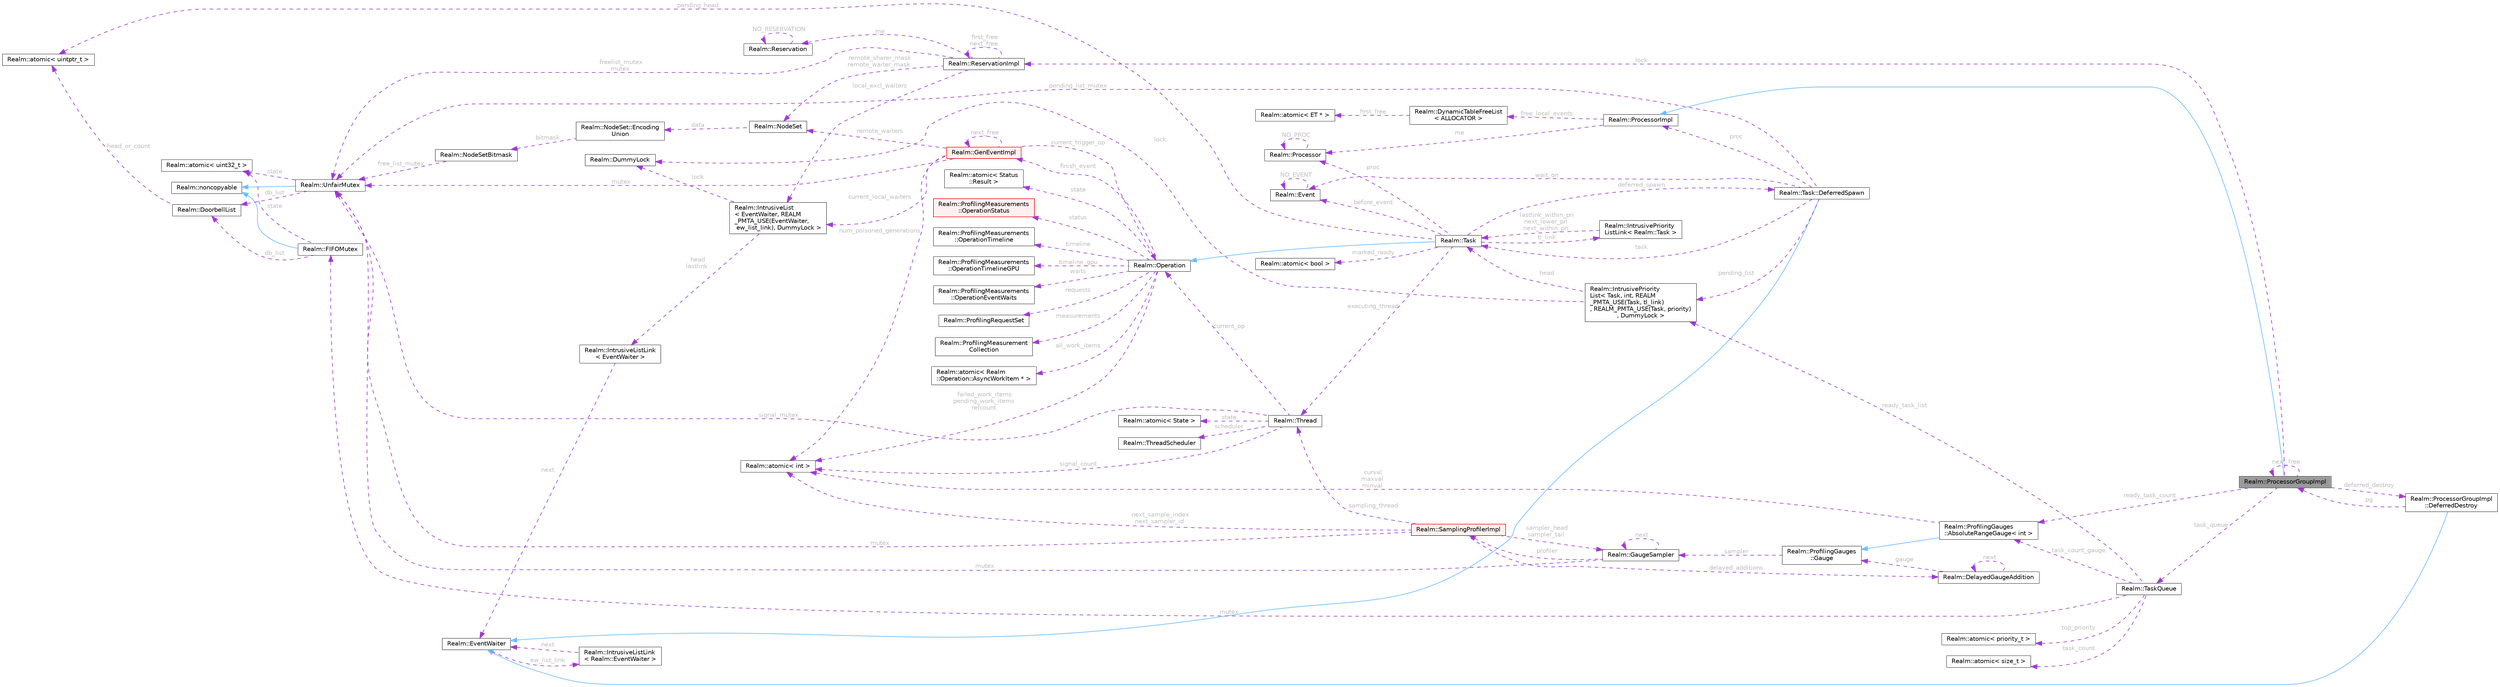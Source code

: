 digraph "Realm::ProcessorGroupImpl"
{
 // LATEX_PDF_SIZE
  bgcolor="transparent";
  edge [fontname=Helvetica,fontsize=10,labelfontname=Helvetica,labelfontsize=10];
  node [fontname=Helvetica,fontsize=10,shape=box,height=0.2,width=0.4];
  rankdir="LR";
  Node1 [id="Node000001",label="Realm::ProcessorGroupImpl",height=0.2,width=0.4,color="gray40", fillcolor="grey60", style="filled", fontcolor="black",tooltip=" "];
  Node2 -> Node1 [id="edge1_Node000001_Node000002",dir="back",color="steelblue1",style="solid",tooltip=" "];
  Node2 [id="Node000002",label="Realm::ProcessorImpl",height=0.2,width=0.4,color="gray40", fillcolor="white", style="filled",URL="$classRealm_1_1ProcessorImpl.html",tooltip=" "];
  Node3 -> Node2 [id="edge2_Node000002_Node000003",dir="back",color="darkorchid3",style="dashed",tooltip=" ",label=" free_local_events",fontcolor="grey" ];
  Node3 [id="Node000003",label="Realm::DynamicTableFreeList\l\< ALLOCATOR \>",height=0.2,width=0.4,color="gray40", fillcolor="white", style="filled",URL="$classRealm_1_1DynamicTableFreeList.html",tooltip=" "];
  Node4 -> Node3 [id="edge3_Node000003_Node000004",dir="back",color="darkorchid3",style="dashed",tooltip=" ",label=" first_free",fontcolor="grey" ];
  Node4 [id="Node000004",label="Realm::atomic\< ET * \>",height=0.2,width=0.4,color="gray40", fillcolor="white", style="filled",URL="$classRealm_1_1atomic.html",tooltip=" "];
  Node5 -> Node2 [id="edge4_Node000002_Node000005",dir="back",color="darkorchid3",style="dashed",tooltip=" ",label=" me",fontcolor="grey" ];
  Node5 [id="Node000005",label="Realm::Processor",height=0.2,width=0.4,color="gray40", fillcolor="white", style="filled",URL="$classRealm_1_1Processor.html",tooltip=" "];
  Node5 -> Node5 [id="edge5_Node000005_Node000005",dir="back",color="darkorchid3",style="dashed",tooltip=" ",label=" NO_PROC",fontcolor="grey" ];
  Node6 -> Node1 [id="edge6_Node000001_Node000006",dir="back",color="darkorchid3",style="dashed",tooltip=" ",label=" lock",fontcolor="grey" ];
  Node6 [id="Node000006",label="Realm::ReservationImpl",height=0.2,width=0.4,color="gray40", fillcolor="white", style="filled",URL="$classRealm_1_1ReservationImpl.html",tooltip=" "];
  Node7 -> Node6 [id="edge7_Node000006_Node000007",dir="back",color="darkorchid3",style="dashed",tooltip=" ",label=" me",fontcolor="grey" ];
  Node7 [id="Node000007",label="Realm::Reservation",height=0.2,width=0.4,color="gray40", fillcolor="white", style="filled",URL="$classRealm_1_1Reservation.html",tooltip=" "];
  Node7 -> Node7 [id="edge8_Node000007_Node000007",dir="back",color="darkorchid3",style="dashed",tooltip=" ",label=" NO_RESERVATION",fontcolor="grey" ];
  Node8 -> Node6 [id="edge9_Node000006_Node000008",dir="back",color="darkorchid3",style="dashed",tooltip=" ",label=" freelist_mutex\nmutex",fontcolor="grey" ];
  Node8 [id="Node000008",label="Realm::UnfairMutex",height=0.2,width=0.4,color="gray40", fillcolor="white", style="filled",URL="$classRealm_1_1UnfairMutex.html",tooltip=" "];
  Node9 -> Node8 [id="edge10_Node000008_Node000009",dir="back",color="steelblue1",style="solid",tooltip=" "];
  Node9 [id="Node000009",label="Realm::noncopyable",height=0.2,width=0.4,color="gray40", fillcolor="white", style="filled",URL="$classRealm_1_1noncopyable.html",tooltip=" "];
  Node10 -> Node8 [id="edge11_Node000008_Node000010",dir="back",color="darkorchid3",style="dashed",tooltip=" ",label=" state",fontcolor="grey" ];
  Node10 [id="Node000010",label="Realm::atomic\< uint32_t \>",height=0.2,width=0.4,color="gray40", fillcolor="white", style="filled",URL="$classRealm_1_1atomic.html",tooltip=" "];
  Node11 -> Node8 [id="edge12_Node000008_Node000011",dir="back",color="darkorchid3",style="dashed",tooltip=" ",label=" db_list",fontcolor="grey" ];
  Node11 [id="Node000011",label="Realm::DoorbellList",height=0.2,width=0.4,color="gray40", fillcolor="white", style="filled",URL="$classRealm_1_1DoorbellList.html",tooltip=" "];
  Node12 -> Node11 [id="edge13_Node000011_Node000012",dir="back",color="darkorchid3",style="dashed",tooltip=" ",label=" head_or_count",fontcolor="grey" ];
  Node12 [id="Node000012",label="Realm::atomic\< uintptr_t \>",height=0.2,width=0.4,color="gray40", fillcolor="white", style="filled",URL="$classRealm_1_1atomic.html",tooltip=" "];
  Node13 -> Node6 [id="edge14_Node000006_Node000013",dir="back",color="darkorchid3",style="dashed",tooltip=" ",label=" remote_sharer_mask\nremote_waiter_mask",fontcolor="grey" ];
  Node13 [id="Node000013",label="Realm::NodeSet",height=0.2,width=0.4,color="gray40", fillcolor="white", style="filled",URL="$classRealm_1_1NodeSet.html",tooltip=" "];
  Node14 -> Node13 [id="edge15_Node000013_Node000014",dir="back",color="darkorchid3",style="dashed",tooltip=" ",label=" data",fontcolor="grey" ];
  Node14 [id="Node000014",label="Realm::NodeSet::Encoding\lUnion",height=0.2,width=0.4,color="gray40", fillcolor="white", style="filled",URL="$unionRealm_1_1NodeSet_1_1EncodingUnion.html",tooltip=" "];
  Node15 -> Node14 [id="edge16_Node000014_Node000015",dir="back",color="darkorchid3",style="dashed",tooltip=" ",label=" bitmask",fontcolor="grey" ];
  Node15 [id="Node000015",label="Realm::NodeSetBitmask",height=0.2,width=0.4,color="gray40", fillcolor="white", style="filled",URL="$classRealm_1_1NodeSetBitmask.html",tooltip=" "];
  Node8 -> Node15 [id="edge17_Node000015_Node000008",dir="back",color="darkorchid3",style="dashed",tooltip=" ",label=" free_list_mutex",fontcolor="grey" ];
  Node16 -> Node6 [id="edge18_Node000006_Node000016",dir="back",color="darkorchid3",style="dashed",tooltip=" ",label=" local_excl_waiters",fontcolor="grey" ];
  Node16 [id="Node000016",label="Realm::IntrusiveList\l\< EventWaiter, REALM\l_PMTA_USE(EventWaiter,\l ew_list_link), DummyLock \>",height=0.2,width=0.4,color="gray40", fillcolor="white", style="filled",URL="$classRealm_1_1IntrusiveList.html",tooltip=" "];
  Node17 -> Node16 [id="edge19_Node000016_Node000017",dir="back",color="darkorchid3",style="dashed",tooltip=" ",label=" lock",fontcolor="grey" ];
  Node17 [id="Node000017",label="Realm::DummyLock",height=0.2,width=0.4,color="gray40", fillcolor="white", style="filled",URL="$classRealm_1_1DummyLock.html",tooltip=" "];
  Node18 -> Node16 [id="edge20_Node000016_Node000018",dir="back",color="darkorchid3",style="dashed",tooltip=" ",label=" head\nlastlink",fontcolor="grey" ];
  Node18 [id="Node000018",label="Realm::IntrusiveListLink\l\< EventWaiter \>",height=0.2,width=0.4,color="gray40", fillcolor="white", style="filled",URL="$structRealm_1_1IntrusiveListLink.html",tooltip=" "];
  Node19 -> Node18 [id="edge21_Node000018_Node000019",dir="back",color="darkorchid3",style="dashed",tooltip=" ",label=" next",fontcolor="grey" ];
  Node19 [id="Node000019",label="Realm::EventWaiter",height=0.2,width=0.4,color="gray40", fillcolor="white", style="filled",URL="$classRealm_1_1EventWaiter.html",tooltip=" "];
  Node20 -> Node19 [id="edge22_Node000019_Node000020",dir="back",color="darkorchid3",style="dashed",tooltip=" ",label=" ew_list_link",fontcolor="grey" ];
  Node20 [id="Node000020",label="Realm::IntrusiveListLink\l\< Realm::EventWaiter \>",height=0.2,width=0.4,color="gray40", fillcolor="white", style="filled",URL="$structRealm_1_1IntrusiveListLink.html",tooltip=" "];
  Node19 -> Node20 [id="edge23_Node000020_Node000019",dir="back",color="darkorchid3",style="dashed",tooltip=" ",label=" next",fontcolor="grey" ];
  Node6 -> Node6 [id="edge24_Node000006_Node000006",dir="back",color="darkorchid3",style="dashed",tooltip=" ",label=" first_free\nnext_free",fontcolor="grey" ];
  Node1 -> Node1 [id="edge25_Node000001_Node000001",dir="back",color="darkorchid3",style="dashed",tooltip=" ",label=" next_free",fontcolor="grey" ];
  Node21 -> Node1 [id="edge26_Node000001_Node000021",dir="back",color="darkorchid3",style="dashed",tooltip=" ",label=" task_queue",fontcolor="grey" ];
  Node21 [id="Node000021",label="Realm::TaskQueue",height=0.2,width=0.4,color="gray40", fillcolor="white", style="filled",URL="$classRealm_1_1TaskQueue.html",tooltip=" "];
  Node22 -> Node21 [id="edge27_Node000021_Node000022",dir="back",color="darkorchid3",style="dashed",tooltip=" ",label=" top_priority",fontcolor="grey" ];
  Node22 [id="Node000022",label="Realm::atomic\< priority_t \>",height=0.2,width=0.4,color="gray40", fillcolor="white", style="filled",URL="$classRealm_1_1atomic.html",tooltip=" "];
  Node23 -> Node21 [id="edge28_Node000021_Node000023",dir="back",color="darkorchid3",style="dashed",tooltip=" ",label=" task_count",fontcolor="grey" ];
  Node23 [id="Node000023",label="Realm::atomic\< size_t \>",height=0.2,width=0.4,color="gray40", fillcolor="white", style="filled",URL="$classRealm_1_1atomic.html",tooltip=" "];
  Node24 -> Node21 [id="edge29_Node000021_Node000024",dir="back",color="darkorchid3",style="dashed",tooltip=" ",label=" mutex",fontcolor="grey" ];
  Node24 [id="Node000024",label="Realm::FIFOMutex",height=0.2,width=0.4,color="gray40", fillcolor="white", style="filled",URL="$classRealm_1_1FIFOMutex.html",tooltip=" "];
  Node9 -> Node24 [id="edge30_Node000024_Node000009",dir="back",color="steelblue1",style="solid",tooltip=" "];
  Node10 -> Node24 [id="edge31_Node000024_Node000010",dir="back",color="darkorchid3",style="dashed",tooltip=" ",label=" state",fontcolor="grey" ];
  Node11 -> Node24 [id="edge32_Node000024_Node000011",dir="back",color="darkorchid3",style="dashed",tooltip=" ",label=" db_list",fontcolor="grey" ];
  Node25 -> Node21 [id="edge33_Node000021_Node000025",dir="back",color="darkorchid3",style="dashed",tooltip=" ",label=" ready_task_list",fontcolor="grey" ];
  Node25 [id="Node000025",label="Realm::IntrusivePriority\lList\< Task, int, REALM\l_PMTA_USE(Task, tl_link)\l, REALM_PMTA_USE(Task, priority)\l, DummyLock \>",height=0.2,width=0.4,color="gray40", fillcolor="white", style="filled",URL="$classRealm_1_1IntrusivePriorityList.html",tooltip=" "];
  Node17 -> Node25 [id="edge34_Node000025_Node000017",dir="back",color="darkorchid3",style="dashed",tooltip=" ",label=" lock",fontcolor="grey" ];
  Node26 -> Node25 [id="edge35_Node000025_Node000026",dir="back",color="darkorchid3",style="dashed",tooltip=" ",label=" head",fontcolor="grey" ];
  Node26 [id="Node000026",label="Realm::Task",height=0.2,width=0.4,color="gray40", fillcolor="white", style="filled",URL="$classRealm_1_1Task.html",tooltip=" "];
  Node27 -> Node26 [id="edge36_Node000026_Node000027",dir="back",color="steelblue1",style="solid",tooltip=" "];
  Node27 [id="Node000027",label="Realm::Operation",height=0.2,width=0.4,color="gray40", fillcolor="white", style="filled",URL="$classRealm_1_1Operation.html",tooltip=" "];
  Node28 -> Node27 [id="edge37_Node000027_Node000028",dir="back",color="darkorchid3",style="dashed",tooltip=" ",label=" finish_event",fontcolor="grey" ];
  Node28 [id="Node000028",label="Realm::GenEventImpl",height=0.2,width=0.4,color="red", fillcolor="#FFF0F0", style="filled",URL="$classRealm_1_1GenEventImpl.html",tooltip=" "];
  Node33 -> Node28 [id="edge38_Node000028_Node000033",dir="back",color="darkorchid3",style="dashed",tooltip=" ",label=" num_poisoned_generations",fontcolor="grey" ];
  Node33 [id="Node000033",label="Realm::atomic\< int \>",height=0.2,width=0.4,color="gray40", fillcolor="white", style="filled",URL="$classRealm_1_1atomic.html",tooltip=" "];
  Node28 -> Node28 [id="edge39_Node000028_Node000028",dir="back",color="darkorchid3",style="dashed",tooltip=" ",label=" next_free",fontcolor="grey" ];
  Node8 -> Node28 [id="edge40_Node000028_Node000008",dir="back",color="darkorchid3",style="dashed",tooltip=" ",label=" mutex",fontcolor="grey" ];
  Node27 -> Node28 [id="edge41_Node000028_Node000027",dir="back",color="darkorchid3",style="dashed",tooltip=" ",label=" current_trigger_op",fontcolor="grey" ];
  Node16 -> Node28 [id="edge42_Node000028_Node000016",dir="back",color="darkorchid3",style="dashed",tooltip=" ",label=" current_local_waiters",fontcolor="grey" ];
  Node13 -> Node28 [id="edge43_Node000028_Node000013",dir="back",color="darkorchid3",style="dashed",tooltip=" ",label=" remote_waiters",fontcolor="grey" ];
  Node33 -> Node27 [id="edge44_Node000027_Node000033",dir="back",color="darkorchid3",style="dashed",tooltip=" ",label=" failed_work_items\npending_work_items\nrefcount",fontcolor="grey" ];
  Node46 -> Node27 [id="edge45_Node000027_Node000046",dir="back",color="darkorchid3",style="dashed",tooltip=" ",label=" state",fontcolor="grey" ];
  Node46 [id="Node000046",label="Realm::atomic\< Status\l::Result \>",height=0.2,width=0.4,color="gray40", fillcolor="white", style="filled",URL="$classRealm_1_1atomic.html",tooltip=" "];
  Node47 -> Node27 [id="edge46_Node000027_Node000047",dir="back",color="darkorchid3",style="dashed",tooltip=" ",label=" status",fontcolor="grey" ];
  Node47 [id="Node000047",label="Realm::ProfilingMeasurements\l::OperationStatus",height=0.2,width=0.4,color="red", fillcolor="#FFF0F0", style="filled",URL="$structRealm_1_1ProfilingMeasurements_1_1OperationStatus.html",tooltip=" "];
  Node50 -> Node27 [id="edge47_Node000027_Node000050",dir="back",color="darkorchid3",style="dashed",tooltip=" ",label=" timeline",fontcolor="grey" ];
  Node50 [id="Node000050",label="Realm::ProfilingMeasurements\l::OperationTimeline",height=0.2,width=0.4,color="gray40", fillcolor="white", style="filled",URL="$structRealm_1_1ProfilingMeasurements_1_1OperationTimeline.html",tooltip=" "];
  Node51 -> Node27 [id="edge48_Node000027_Node000051",dir="back",color="darkorchid3",style="dashed",tooltip=" ",label=" timeline_gpu",fontcolor="grey" ];
  Node51 [id="Node000051",label="Realm::ProfilingMeasurements\l::OperationTimelineGPU",height=0.2,width=0.4,color="gray40", fillcolor="white", style="filled",URL="$structRealm_1_1ProfilingMeasurements_1_1OperationTimelineGPU.html",tooltip=" "];
  Node52 -> Node27 [id="edge49_Node000027_Node000052",dir="back",color="darkorchid3",style="dashed",tooltip=" ",label=" waits",fontcolor="grey" ];
  Node52 [id="Node000052",label="Realm::ProfilingMeasurements\l::OperationEventWaits",height=0.2,width=0.4,color="gray40", fillcolor="white", style="filled",URL="$structRealm_1_1ProfilingMeasurements_1_1OperationEventWaits.html",tooltip=" "];
  Node53 -> Node27 [id="edge50_Node000027_Node000053",dir="back",color="darkorchid3",style="dashed",tooltip=" ",label=" requests",fontcolor="grey" ];
  Node53 [id="Node000053",label="Realm::ProfilingRequestSet",height=0.2,width=0.4,color="gray40", fillcolor="white", style="filled",URL="$classRealm_1_1ProfilingRequestSet.html",tooltip=" "];
  Node54 -> Node27 [id="edge51_Node000027_Node000054",dir="back",color="darkorchid3",style="dashed",tooltip=" ",label=" measurements",fontcolor="grey" ];
  Node54 [id="Node000054",label="Realm::ProfilingMeasurement\lCollection",height=0.2,width=0.4,color="gray40", fillcolor="white", style="filled",URL="$classRealm_1_1ProfilingMeasurementCollection.html",tooltip=" "];
  Node55 -> Node27 [id="edge52_Node000027_Node000055",dir="back",color="darkorchid3",style="dashed",tooltip=" ",label=" all_work_items",fontcolor="grey" ];
  Node55 [id="Node000055",label="Realm::atomic\< Realm\l::Operation::AsyncWorkItem * \>",height=0.2,width=0.4,color="gray40", fillcolor="white", style="filled",URL="$classRealm_1_1atomic.html",tooltip=" "];
  Node5 -> Node26 [id="edge53_Node000026_Node000005",dir="back",color="darkorchid3",style="dashed",tooltip=" ",label=" proc",fontcolor="grey" ];
  Node56 -> Node26 [id="edge54_Node000026_Node000056",dir="back",color="darkorchid3",style="dashed",tooltip=" ",label=" before_event",fontcolor="grey" ];
  Node56 [id="Node000056",label="Realm::Event",height=0.2,width=0.4,color="gray40", fillcolor="white", style="filled",URL="$classRealm_1_1Event.html",tooltip=" "];
  Node56 -> Node56 [id="edge55_Node000056_Node000056",dir="back",color="darkorchid3",style="dashed",tooltip=" ",label=" NO_EVENT",fontcolor="grey" ];
  Node57 -> Node26 [id="edge56_Node000026_Node000057",dir="back",color="darkorchid3",style="dashed",tooltip=" ",label=" tl_link",fontcolor="grey" ];
  Node57 [id="Node000057",label="Realm::IntrusivePriority\lListLink\< Realm::Task \>",height=0.2,width=0.4,color="gray40", fillcolor="white", style="filled",URL="$structRealm_1_1IntrusivePriorityListLink.html",tooltip=" "];
  Node26 -> Node57 [id="edge57_Node000057_Node000026",dir="back",color="darkorchid3",style="dashed",tooltip=" ",label=" lastlink_within_pri\nnext_lower_pri\nnext_within_pri",fontcolor="grey" ];
  Node58 -> Node26 [id="edge58_Node000026_Node000058",dir="back",color="darkorchid3",style="dashed",tooltip=" ",label=" deferred_spawn",fontcolor="grey" ];
  Node58 [id="Node000058",label="Realm::Task::DeferredSpawn",height=0.2,width=0.4,color="gray40", fillcolor="white", style="filled",URL="$classRealm_1_1Task_1_1DeferredSpawn.html",tooltip=" "];
  Node19 -> Node58 [id="edge59_Node000058_Node000019",dir="back",color="steelblue1",style="solid",tooltip=" "];
  Node2 -> Node58 [id="edge60_Node000058_Node000002",dir="back",color="darkorchid3",style="dashed",tooltip=" ",label=" proc",fontcolor="grey" ];
  Node26 -> Node58 [id="edge61_Node000058_Node000026",dir="back",color="darkorchid3",style="dashed",tooltip=" ",label=" task",fontcolor="grey" ];
  Node56 -> Node58 [id="edge62_Node000058_Node000056",dir="back",color="darkorchid3",style="dashed",tooltip=" ",label=" wait_on",fontcolor="grey" ];
  Node8 -> Node58 [id="edge63_Node000058_Node000008",dir="back",color="darkorchid3",style="dashed",tooltip=" ",label=" pending_list_mutex",fontcolor="grey" ];
  Node25 -> Node58 [id="edge64_Node000058_Node000025",dir="back",color="darkorchid3",style="dashed",tooltip=" ",label=" pending_list",fontcolor="grey" ];
  Node59 -> Node26 [id="edge65_Node000026_Node000059",dir="back",color="darkorchid3",style="dashed",tooltip=" ",label=" executing_thread",fontcolor="grey" ];
  Node59 [id="Node000059",label="Realm::Thread",height=0.2,width=0.4,color="gray40", fillcolor="white", style="filled",URL="$classRealm_1_1Thread.html",tooltip=" "];
  Node60 -> Node59 [id="edge66_Node000059_Node000060",dir="back",color="darkorchid3",style="dashed",tooltip=" ",label=" state",fontcolor="grey" ];
  Node60 [id="Node000060",label="Realm::atomic\< State \>",height=0.2,width=0.4,color="gray40", fillcolor="white", style="filled",URL="$classRealm_1_1atomic.html",tooltip=" "];
  Node61 -> Node59 [id="edge67_Node000059_Node000061",dir="back",color="darkorchid3",style="dashed",tooltip=" ",label=" scheduler",fontcolor="grey" ];
  Node61 [id="Node000061",label="Realm::ThreadScheduler",height=0.2,width=0.4,color="gray40", fillcolor="white", style="filled",URL="$classRealm_1_1ThreadScheduler.html",tooltip=" "];
  Node27 -> Node59 [id="edge68_Node000059_Node000027",dir="back",color="darkorchid3",style="dashed",tooltip=" ",label=" current_op",fontcolor="grey" ];
  Node33 -> Node59 [id="edge69_Node000059_Node000033",dir="back",color="darkorchid3",style="dashed",tooltip=" ",label=" signal_count",fontcolor="grey" ];
  Node8 -> Node59 [id="edge70_Node000059_Node000008",dir="back",color="darkorchid3",style="dashed",tooltip=" ",label=" signal_mutex",fontcolor="grey" ];
  Node62 -> Node26 [id="edge71_Node000026_Node000062",dir="back",color="darkorchid3",style="dashed",tooltip=" ",label=" marked_ready",fontcolor="grey" ];
  Node62 [id="Node000062",label="Realm::atomic\< bool \>",height=0.2,width=0.4,color="gray40", fillcolor="white", style="filled",URL="$classRealm_1_1atomic.html",tooltip=" "];
  Node12 -> Node26 [id="edge72_Node000026_Node000012",dir="back",color="darkorchid3",style="dashed",tooltip=" ",label=" pending_head",fontcolor="grey" ];
  Node63 -> Node21 [id="edge73_Node000021_Node000063",dir="back",color="darkorchid3",style="dashed",tooltip=" ",label=" task_count_gauge",fontcolor="grey" ];
  Node63 [id="Node000063",label="Realm::ProfilingGauges\l::AbsoluteRangeGauge\< int \>",height=0.2,width=0.4,color="gray40", fillcolor="white", style="filled",URL="$classRealm_1_1ProfilingGauges_1_1AbsoluteRangeGauge.html",tooltip=" "];
  Node64 -> Node63 [id="edge74_Node000063_Node000064",dir="back",color="steelblue1",style="solid",tooltip=" "];
  Node64 [id="Node000064",label="Realm::ProfilingGauges\l::Gauge",height=0.2,width=0.4,color="gray40", fillcolor="white", style="filled",URL="$classRealm_1_1ProfilingGauges_1_1Gauge.html",tooltip=" "];
  Node65 -> Node64 [id="edge75_Node000064_Node000065",dir="back",color="darkorchid3",style="dashed",tooltip=" ",label=" sampler",fontcolor="grey" ];
  Node65 [id="Node000065",label="Realm::GaugeSampler",height=0.2,width=0.4,color="gray40", fillcolor="white", style="filled",URL="$classRealm_1_1GaugeSampler.html",tooltip=" "];
  Node66 -> Node65 [id="edge76_Node000065_Node000066",dir="back",color="darkorchid3",style="dashed",tooltip=" ",label=" profiler",fontcolor="grey" ];
  Node66 [id="Node000066",label="Realm::SamplingProfilerImpl",height=0.2,width=0.4,color="red", fillcolor="#FFF0F0", style="filled",URL="$classRealm_1_1SamplingProfilerImpl.html",tooltip=" "];
  Node8 -> Node66 [id="edge77_Node000066_Node000008",dir="back",color="darkorchid3",style="dashed",tooltip=" ",label=" mutex",fontcolor="grey" ];
  Node33 -> Node66 [id="edge78_Node000066_Node000033",dir="back",color="darkorchid3",style="dashed",tooltip=" ",label=" next_sample_index\nnext_sampler_id",fontcolor="grey" ];
  Node65 -> Node66 [id="edge79_Node000066_Node000065",dir="back",color="darkorchid3",style="dashed",tooltip=" ",label=" sampler_head\nsampler_tail",fontcolor="grey" ];
  Node67 -> Node66 [id="edge80_Node000066_Node000067",dir="back",color="darkorchid3",style="dashed",tooltip=" ",label=" delayed_additions",fontcolor="grey" ];
  Node67 [id="Node000067",label="Realm::DelayedGaugeAddition",height=0.2,width=0.4,color="gray40", fillcolor="white", style="filled",URL="$classRealm_1_1DelayedGaugeAddition.html",tooltip=" "];
  Node64 -> Node67 [id="edge81_Node000067_Node000064",dir="back",color="darkorchid3",style="dashed",tooltip=" ",label=" gauge",fontcolor="grey" ];
  Node67 -> Node67 [id="edge82_Node000067_Node000067",dir="back",color="darkorchid3",style="dashed",tooltip=" ",label=" next",fontcolor="grey" ];
  Node59 -> Node66 [id="edge83_Node000066_Node000059",dir="back",color="darkorchid3",style="dashed",tooltip=" ",label=" sampling_thread",fontcolor="grey" ];
  Node8 -> Node65 [id="edge84_Node000065_Node000008",dir="back",color="darkorchid3",style="dashed",tooltip=" ",label=" mutex",fontcolor="grey" ];
  Node65 -> Node65 [id="edge85_Node000065_Node000065",dir="back",color="darkorchid3",style="dashed",tooltip=" ",label=" next",fontcolor="grey" ];
  Node33 -> Node63 [id="edge86_Node000063_Node000033",dir="back",color="darkorchid3",style="dashed",tooltip=" ",label=" curval\nmaxval\nminval",fontcolor="grey" ];
  Node63 -> Node1 [id="edge87_Node000001_Node000063",dir="back",color="darkorchid3",style="dashed",tooltip=" ",label=" ready_task_count",fontcolor="grey" ];
  Node73 -> Node1 [id="edge88_Node000001_Node000073",dir="back",color="darkorchid3",style="dashed",tooltip=" ",label=" deferred_destroy",fontcolor="grey" ];
  Node73 [id="Node000073",label="Realm::ProcessorGroupImpl\l::DeferredDestroy",height=0.2,width=0.4,color="gray40", fillcolor="white", style="filled",URL="$classRealm_1_1ProcessorGroupImpl_1_1DeferredDestroy.html",tooltip=" "];
  Node19 -> Node73 [id="edge89_Node000073_Node000019",dir="back",color="steelblue1",style="solid",tooltip=" "];
  Node1 -> Node73 [id="edge90_Node000073_Node000001",dir="back",color="darkorchid3",style="dashed",tooltip=" ",label=" pg",fontcolor="grey" ];
}
